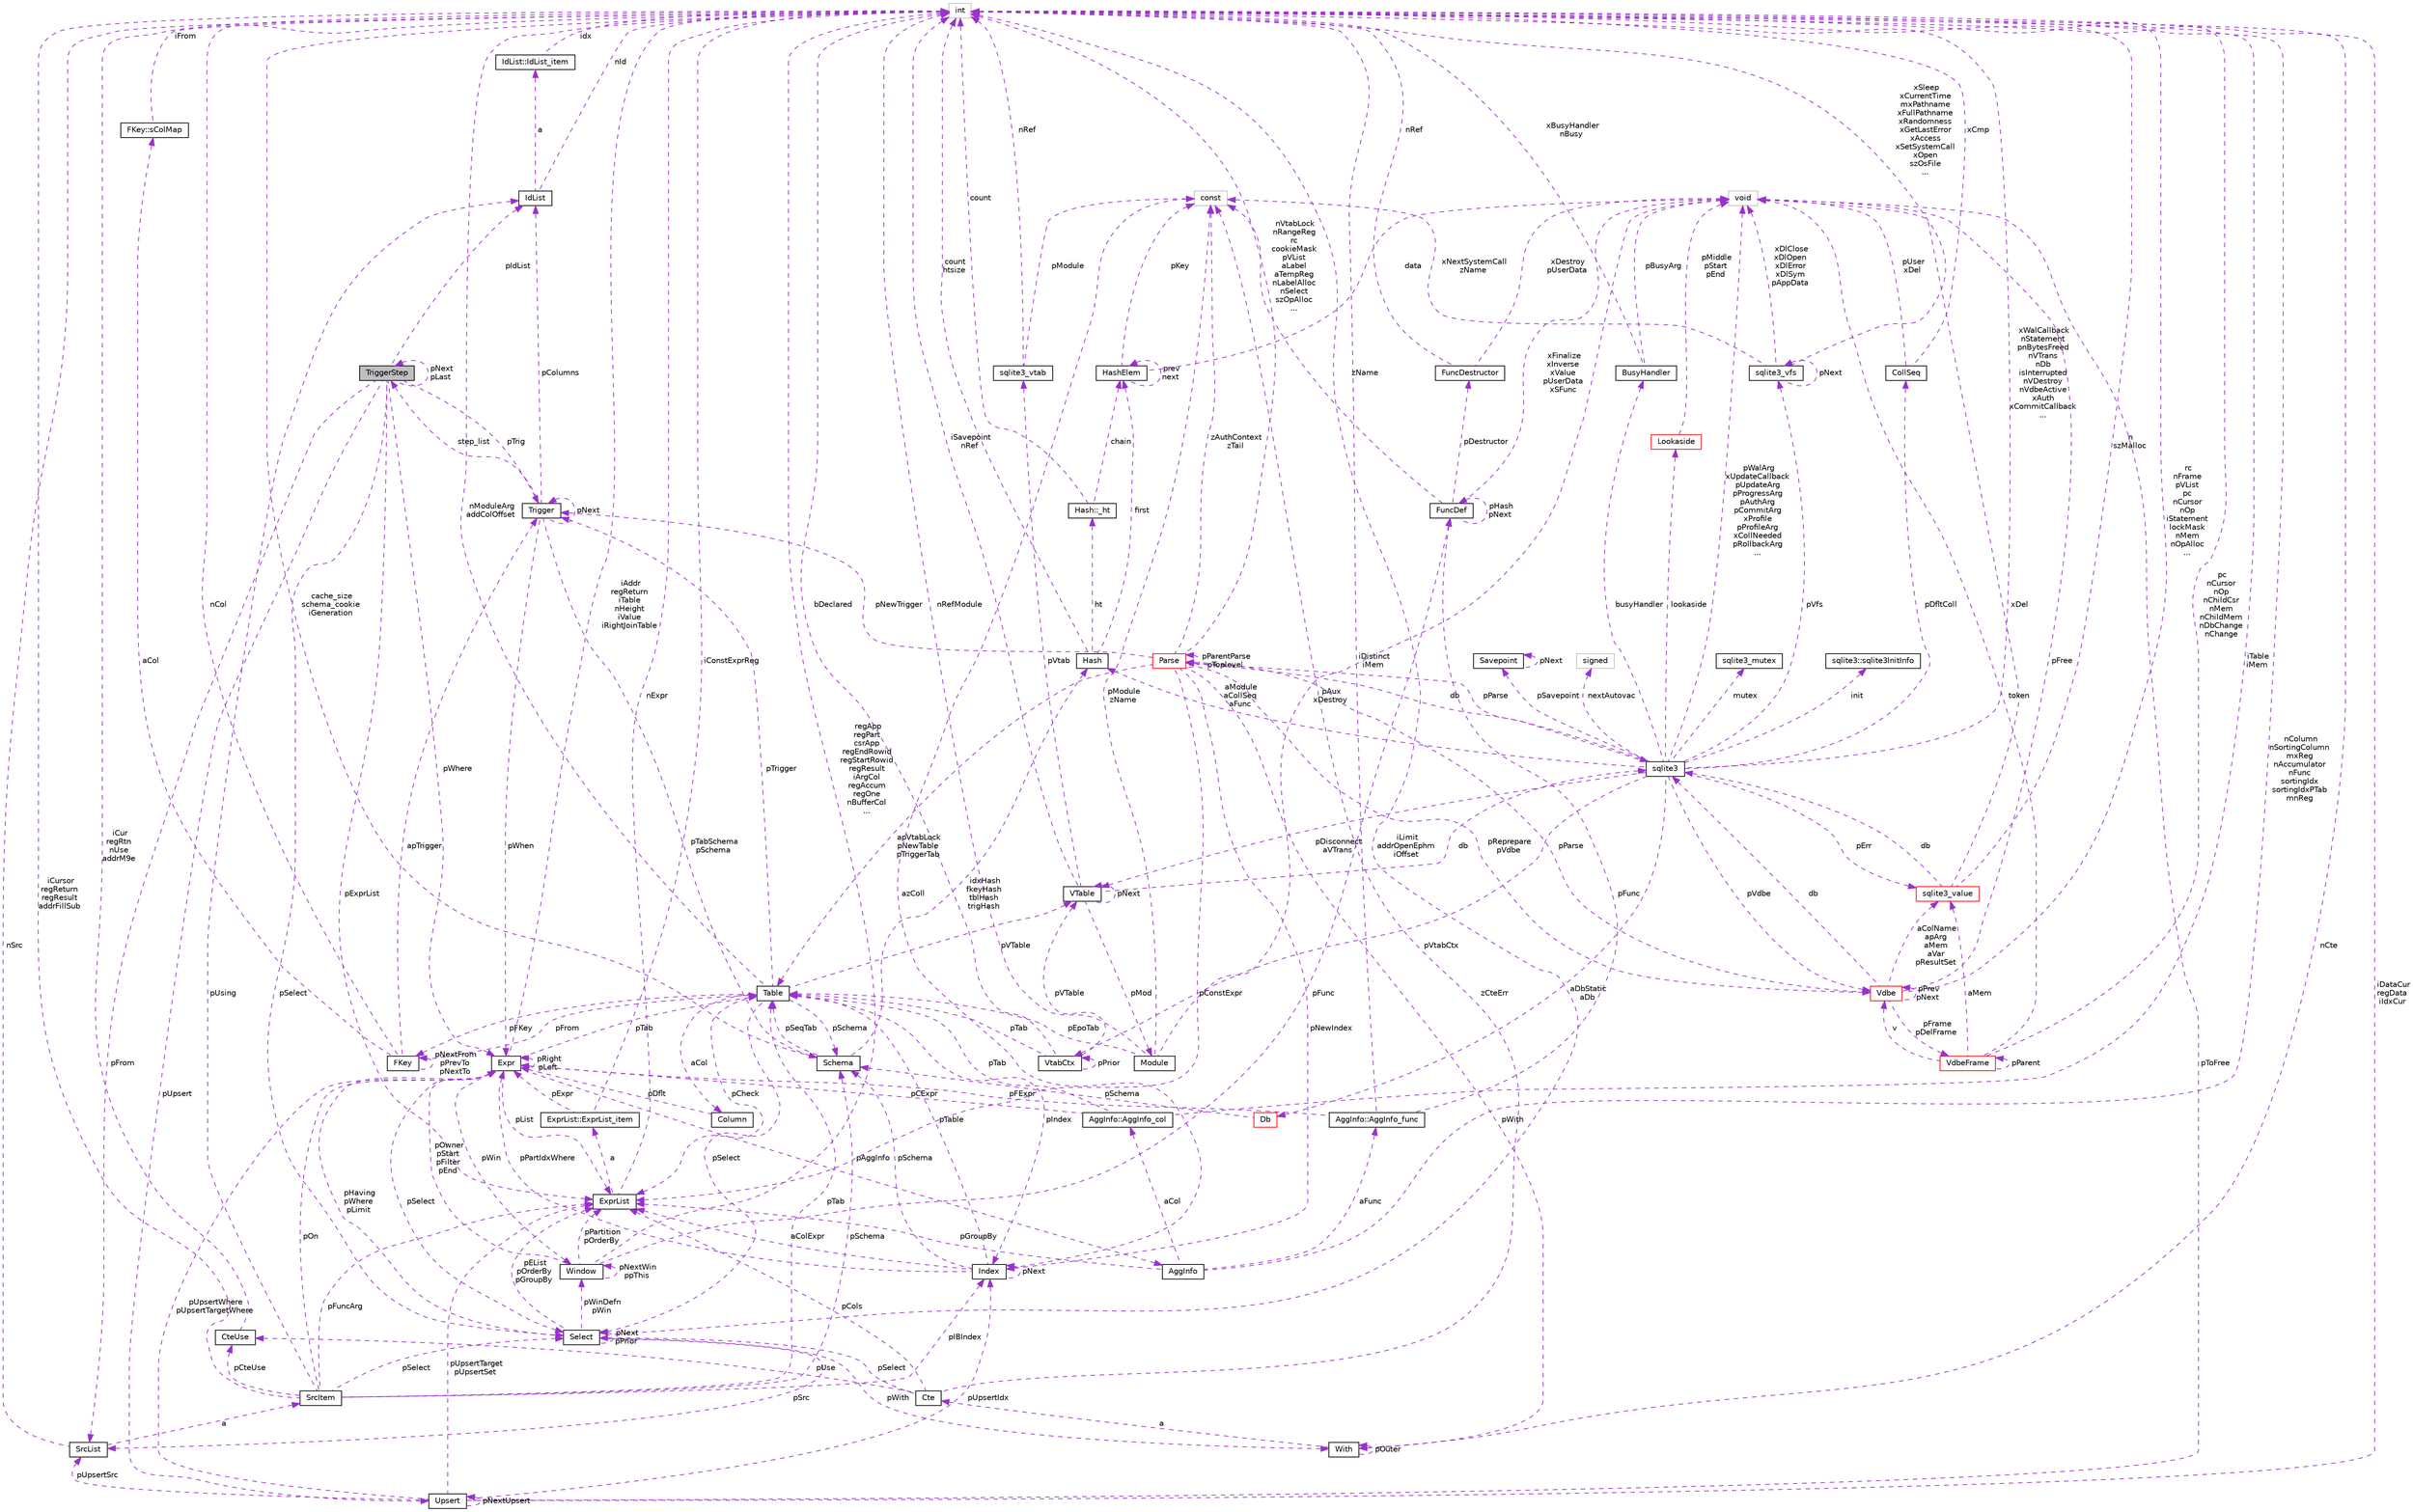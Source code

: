 digraph "TriggerStep"
{
 // LATEX_PDF_SIZE
  edge [fontname="Helvetica",fontsize="10",labelfontname="Helvetica",labelfontsize="10"];
  node [fontname="Helvetica",fontsize="10",shape=record];
  Node1 [label="TriggerStep",height=0.2,width=0.4,color="black", fillcolor="grey75", style="filled", fontcolor="black",tooltip=" "];
  Node1 -> Node1 [dir="back",color="darkorchid3",fontsize="10",style="dashed",label=" pNext\npLast" ,fontname="Helvetica"];
  Node2 -> Node1 [dir="back",color="darkorchid3",fontsize="10",style="dashed",label=" pWhere" ,fontname="Helvetica"];
  Node2 [label="Expr",height=0.2,width=0.4,color="black", fillcolor="white", style="filled",URL="$structExpr.html",tooltip=" "];
  Node3 -> Node2 [dir="back",color="darkorchid3",fontsize="10",style="dashed",label=" pAggInfo" ,fontname="Helvetica"];
  Node3 [label="AggInfo",height=0.2,width=0.4,color="black", fillcolor="white", style="filled",URL="$structAggInfo.html",tooltip=" "];
  Node4 -> Node3 [dir="back",color="darkorchid3",fontsize="10",style="dashed",label=" aCol" ,fontname="Helvetica"];
  Node4 [label="AggInfo::AggInfo_col",height=0.2,width=0.4,color="black", fillcolor="white", style="filled",URL="$structAggInfo_1_1AggInfo__col.html",tooltip=" "];
  Node2 -> Node4 [dir="back",color="darkorchid3",fontsize="10",style="dashed",label=" pCExpr" ,fontname="Helvetica"];
  Node5 -> Node4 [dir="back",color="darkorchid3",fontsize="10",style="dashed",label=" iTable\niMem" ,fontname="Helvetica"];
  Node5 [label="int",height=0.2,width=0.4,color="grey75", fillcolor="white", style="filled",tooltip=" "];
  Node6 -> Node4 [dir="back",color="darkorchid3",fontsize="10",style="dashed",label=" pTab" ,fontname="Helvetica"];
  Node6 [label="Table",height=0.2,width=0.4,color="black", fillcolor="white", style="filled",URL="$structTable.html",tooltip=" "];
  Node7 -> Node6 [dir="back",color="darkorchid3",fontsize="10",style="dashed",label=" pSchema" ,fontname="Helvetica"];
  Node7 [label="Schema",height=0.2,width=0.4,color="black", fillcolor="white", style="filled",URL="$structSchema.html",tooltip=" "];
  Node5 -> Node7 [dir="back",color="darkorchid3",fontsize="10",style="dashed",label=" cache_size\nschema_cookie\niGeneration" ,fontname="Helvetica"];
  Node6 -> Node7 [dir="back",color="darkorchid3",fontsize="10",style="dashed",label=" pSeqTab" ,fontname="Helvetica"];
  Node8 -> Node7 [dir="back",color="darkorchid3",fontsize="10",style="dashed",label=" idxHash\nfkeyHash\ntblHash\ntrigHash" ,fontname="Helvetica"];
  Node8 [label="Hash",height=0.2,width=0.4,color="black", fillcolor="white", style="filled",URL="$structHash.html",tooltip=" "];
  Node9 -> Node8 [dir="back",color="darkorchid3",fontsize="10",style="dashed",label=" ht" ,fontname="Helvetica"];
  Node9 [label="Hash::_ht",height=0.2,width=0.4,color="black", fillcolor="white", style="filled",URL="$structHash_1_1__ht.html",tooltip=" "];
  Node5 -> Node9 [dir="back",color="darkorchid3",fontsize="10",style="dashed",label=" count" ,fontname="Helvetica"];
  Node10 -> Node9 [dir="back",color="darkorchid3",fontsize="10",style="dashed",label=" chain" ,fontname="Helvetica"];
  Node10 [label="HashElem",height=0.2,width=0.4,color="black", fillcolor="white", style="filled",URL="$structHashElem.html",tooltip=" "];
  Node11 -> Node10 [dir="back",color="darkorchid3",fontsize="10",style="dashed",label=" data" ,fontname="Helvetica"];
  Node11 [label="void",height=0.2,width=0.4,color="grey75", fillcolor="white", style="filled",tooltip=" "];
  Node10 -> Node10 [dir="back",color="darkorchid3",fontsize="10",style="dashed",label=" prev\nnext" ,fontname="Helvetica"];
  Node12 -> Node10 [dir="back",color="darkorchid3",fontsize="10",style="dashed",label=" pKey" ,fontname="Helvetica"];
  Node12 [label="const",height=0.2,width=0.4,color="grey75", fillcolor="white", style="filled",tooltip=" "];
  Node5 -> Node8 [dir="back",color="darkorchid3",fontsize="10",style="dashed",label=" count\nhtsize" ,fontname="Helvetica"];
  Node10 -> Node8 [dir="back",color="darkorchid3",fontsize="10",style="dashed",label=" first" ,fontname="Helvetica"];
  Node13 -> Node6 [dir="back",color="darkorchid3",fontsize="10",style="dashed",label=" aCol" ,fontname="Helvetica"];
  Node13 [label="Column",height=0.2,width=0.4,color="black", fillcolor="white", style="filled",URL="$structColumn.html",tooltip=" "];
  Node2 -> Node13 [dir="back",color="darkorchid3",fontsize="10",style="dashed",label=" pDflt" ,fontname="Helvetica"];
  Node14 -> Node6 [dir="back",color="darkorchid3",fontsize="10",style="dashed",label=" pFKey" ,fontname="Helvetica"];
  Node14 [label="FKey",height=0.2,width=0.4,color="black", fillcolor="white", style="filled",URL="$structFKey.html",tooltip=" "];
  Node15 -> Node14 [dir="back",color="darkorchid3",fontsize="10",style="dashed",label=" aCol" ,fontname="Helvetica"];
  Node15 [label="FKey::sColMap",height=0.2,width=0.4,color="black", fillcolor="white", style="filled",URL="$structFKey_1_1sColMap.html",tooltip=" "];
  Node5 -> Node15 [dir="back",color="darkorchid3",fontsize="10",style="dashed",label=" iFrom" ,fontname="Helvetica"];
  Node14 -> Node14 [dir="back",color="darkorchid3",fontsize="10",style="dashed",label=" pNextFrom\npPrevTo\npNextTo" ,fontname="Helvetica"];
  Node5 -> Node14 [dir="back",color="darkorchid3",fontsize="10",style="dashed",label=" nCol" ,fontname="Helvetica"];
  Node6 -> Node14 [dir="back",color="darkorchid3",fontsize="10",style="dashed",label=" pFrom" ,fontname="Helvetica"];
  Node16 -> Node14 [dir="back",color="darkorchid3",fontsize="10",style="dashed",label=" apTrigger" ,fontname="Helvetica"];
  Node16 [label="Trigger",height=0.2,width=0.4,color="black", fillcolor="white", style="filled",URL="$structTrigger.html",tooltip=" "];
  Node1 -> Node16 [dir="back",color="darkorchid3",fontsize="10",style="dashed",label=" step_list" ,fontname="Helvetica"];
  Node7 -> Node16 [dir="back",color="darkorchid3",fontsize="10",style="dashed",label=" pTabSchema\npSchema" ,fontname="Helvetica"];
  Node2 -> Node16 [dir="back",color="darkorchid3",fontsize="10",style="dashed",label=" pWhen" ,fontname="Helvetica"];
  Node17 -> Node16 [dir="back",color="darkorchid3",fontsize="10",style="dashed",label=" pColumns" ,fontname="Helvetica"];
  Node17 [label="IdList",height=0.2,width=0.4,color="black", fillcolor="white", style="filled",URL="$structIdList.html",tooltip=" "];
  Node18 -> Node17 [dir="back",color="darkorchid3",fontsize="10",style="dashed",label=" a" ,fontname="Helvetica"];
  Node18 [label="IdList::IdList_item",height=0.2,width=0.4,color="black", fillcolor="white", style="filled",URL="$structIdList_1_1IdList__item.html",tooltip=" "];
  Node5 -> Node18 [dir="back",color="darkorchid3",fontsize="10",style="dashed",label=" idx" ,fontname="Helvetica"];
  Node5 -> Node17 [dir="back",color="darkorchid3",fontsize="10",style="dashed",label=" nId" ,fontname="Helvetica"];
  Node16 -> Node16 [dir="back",color="darkorchid3",fontsize="10",style="dashed",label=" pNext" ,fontname="Helvetica"];
  Node19 -> Node6 [dir="back",color="darkorchid3",fontsize="10",style="dashed",label=" pVTable" ,fontname="Helvetica"];
  Node19 [label="VTable",height=0.2,width=0.4,color="black", fillcolor="white", style="filled",URL="$structVTable.html",tooltip=" "];
  Node20 -> Node19 [dir="back",color="darkorchid3",fontsize="10",style="dashed",label=" db" ,fontname="Helvetica"];
  Node20 [label="sqlite3",height=0.2,width=0.4,color="black", fillcolor="white", style="filled",URL="$structsqlite3.html",tooltip=" "];
  Node21 -> Node20 [dir="back",color="darkorchid3",fontsize="10",style="dashed",label=" pVdbe" ,fontname="Helvetica"];
  Node21 [label="Vdbe",height=0.2,width=0.4,color="red", fillcolor="white", style="filled",URL="$structVdbe.html",tooltip=" "];
  Node21 -> Node21 [dir="back",color="darkorchid3",fontsize="10",style="dashed",label=" pPrev\npNext" ,fontname="Helvetica"];
  Node20 -> Node21 [dir="back",color="darkorchid3",fontsize="10",style="dashed",label=" db" ,fontname="Helvetica"];
  Node11 -> Node21 [dir="back",color="darkorchid3",fontsize="10",style="dashed",label=" pFree" ,fontname="Helvetica"];
  Node22 -> Node21 [dir="back",color="darkorchid3",fontsize="10",style="dashed",label=" aColName\napArg\naMem\naVar\npResultSet" ,fontname="Helvetica"];
  Node22 [label="sqlite3_value",height=0.2,width=0.4,color="red", fillcolor="white", style="filled",URL="$structsqlite3__value.html",tooltip=" "];
  Node20 -> Node22 [dir="back",color="darkorchid3",fontsize="10",style="dashed",label=" db" ,fontname="Helvetica"];
  Node11 -> Node22 [dir="back",color="darkorchid3",fontsize="10",style="dashed",label=" xDel" ,fontname="Helvetica"];
  Node5 -> Node22 [dir="back",color="darkorchid3",fontsize="10",style="dashed",label=" n\nszMalloc" ,fontname="Helvetica"];
  Node26 -> Node21 [dir="back",color="darkorchid3",fontsize="10",style="dashed",label=" pFrame\npDelFrame" ,fontname="Helvetica"];
  Node26 [label="VdbeFrame",height=0.2,width=0.4,color="red", fillcolor="white", style="filled",URL="$structVdbeFrame.html",tooltip=" "];
  Node21 -> Node26 [dir="back",color="darkorchid3",fontsize="10",style="dashed",label=" v" ,fontname="Helvetica"];
  Node11 -> Node26 [dir="back",color="darkorchid3",fontsize="10",style="dashed",label=" token" ,fontname="Helvetica"];
  Node22 -> Node26 [dir="back",color="darkorchid3",fontsize="10",style="dashed",label=" aMem" ,fontname="Helvetica"];
  Node26 -> Node26 [dir="back",color="darkorchid3",fontsize="10",style="dashed",label=" pParent" ,fontname="Helvetica"];
  Node5 -> Node26 [dir="back",color="darkorchid3",fontsize="10",style="dashed",label=" pc\nnCursor\nnOp\nnChildCsr\nnMem\nnChildMem\nnDbChange\nnChange" ,fontname="Helvetica"];
  Node5 -> Node21 [dir="back",color="darkorchid3",fontsize="10",style="dashed",label=" rc\nnFrame\npVList\npc\nnCursor\nnOp\niStatement\nlockMask\nnMem\nnOpAlloc\n..." ,fontname="Helvetica"];
  Node66 -> Node21 [dir="back",color="darkorchid3",fontsize="10",style="dashed",label=" pParse" ,fontname="Helvetica"];
  Node66 [label="Parse",height=0.2,width=0.4,color="red", fillcolor="white", style="filled",URL="$structParse.html",tooltip=" "];
  Node21 -> Node66 [dir="back",color="darkorchid3",fontsize="10",style="dashed",label=" pReprepare\npVdbe" ,fontname="Helvetica"];
  Node20 -> Node66 [dir="back",color="darkorchid3",fontsize="10",style="dashed",label=" db" ,fontname="Helvetica"];
  Node83 -> Node66 [dir="back",color="darkorchid3",fontsize="10",style="dashed",label=" pWith" ,fontname="Helvetica"];
  Node83 [label="With",height=0.2,width=0.4,color="black", fillcolor="white", style="filled",URL="$structWith.html",tooltip=" "];
  Node84 -> Node83 [dir="back",color="darkorchid3",fontsize="10",style="dashed",label=" a" ,fontname="Helvetica"];
  Node84 [label="Cte",height=0.2,width=0.4,color="black", fillcolor="white", style="filled",URL="$structCte.html",tooltip=" "];
  Node85 -> Node84 [dir="back",color="darkorchid3",fontsize="10",style="dashed",label=" pUse" ,fontname="Helvetica"];
  Node85 [label="CteUse",height=0.2,width=0.4,color="black", fillcolor="white", style="filled",URL="$structCteUse.html",tooltip=" "];
  Node5 -> Node85 [dir="back",color="darkorchid3",fontsize="10",style="dashed",label=" iCur\nregRtn\nnUse\naddrM9e" ,fontname="Helvetica"];
  Node86 -> Node84 [dir="back",color="darkorchid3",fontsize="10",style="dashed",label=" pSelect" ,fontname="Helvetica"];
  Node86 [label="Select",height=0.2,width=0.4,color="black", fillcolor="white", style="filled",URL="$structSelect.html",tooltip=" "];
  Node2 -> Node86 [dir="back",color="darkorchid3",fontsize="10",style="dashed",label=" pHaving\npWhere\npLimit" ,fontname="Helvetica"];
  Node83 -> Node86 [dir="back",color="darkorchid3",fontsize="10",style="dashed",label=" pWith" ,fontname="Helvetica"];
  Node5 -> Node86 [dir="back",color="darkorchid3",fontsize="10",style="dashed",label=" iLimit\naddrOpenEphm\niOffset" ,fontname="Helvetica"];
  Node86 -> Node86 [dir="back",color="darkorchid3",fontsize="10",style="dashed",label=" pNext\npPrior" ,fontname="Helvetica"];
  Node87 -> Node86 [dir="back",color="darkorchid3",fontsize="10",style="dashed",label=" pSrc" ,fontname="Helvetica"];
  Node87 [label="SrcList",height=0.2,width=0.4,color="black", fillcolor="white", style="filled",URL="$structSrcList.html",tooltip=" "];
  Node88 -> Node87 [dir="back",color="darkorchid3",fontsize="10",style="dashed",label=" a" ,fontname="Helvetica"];
  Node88 [label="SrcItem",height=0.2,width=0.4,color="black", fillcolor="white", style="filled",URL="$structSrcItem.html",tooltip=" "];
  Node7 -> Node88 [dir="back",color="darkorchid3",fontsize="10",style="dashed",label=" pSchema" ,fontname="Helvetica"];
  Node85 -> Node88 [dir="back",color="darkorchid3",fontsize="10",style="dashed",label=" pCteUse" ,fontname="Helvetica"];
  Node2 -> Node88 [dir="back",color="darkorchid3",fontsize="10",style="dashed",label=" pOn" ,fontname="Helvetica"];
  Node17 -> Node88 [dir="back",color="darkorchid3",fontsize="10",style="dashed",label=" pUsing" ,fontname="Helvetica"];
  Node5 -> Node88 [dir="back",color="darkorchid3",fontsize="10",style="dashed",label=" iCursor\nregReturn\nregResult\naddrFillSub" ,fontname="Helvetica"];
  Node6 -> Node88 [dir="back",color="darkorchid3",fontsize="10",style="dashed",label=" pTab" ,fontname="Helvetica"];
  Node86 -> Node88 [dir="back",color="darkorchid3",fontsize="10",style="dashed",label=" pSelect" ,fontname="Helvetica"];
  Node89 -> Node88 [dir="back",color="darkorchid3",fontsize="10",style="dashed",label=" pIBIndex" ,fontname="Helvetica"];
  Node89 [label="Index",height=0.2,width=0.4,color="black", fillcolor="white", style="filled",URL="$structIndex.html",tooltip=" "];
  Node7 -> Node89 [dir="back",color="darkorchid3",fontsize="10",style="dashed",label=" pSchema" ,fontname="Helvetica"];
  Node2 -> Node89 [dir="back",color="darkorchid3",fontsize="10",style="dashed",label=" pPartIdxWhere" ,fontname="Helvetica"];
  Node6 -> Node89 [dir="back",color="darkorchid3",fontsize="10",style="dashed",label=" pTable" ,fontname="Helvetica"];
  Node90 -> Node89 [dir="back",color="darkorchid3",fontsize="10",style="dashed",label=" aColExpr" ,fontname="Helvetica"];
  Node90 [label="ExprList",height=0.2,width=0.4,color="black", fillcolor="white", style="filled",URL="$structExprList.html",tooltip=" "];
  Node91 -> Node90 [dir="back",color="darkorchid3",fontsize="10",style="dashed",label=" a" ,fontname="Helvetica"];
  Node91 [label="ExprList::ExprList_item",height=0.2,width=0.4,color="black", fillcolor="white", style="filled",URL="$structExprList_1_1ExprList__item.html",tooltip=" "];
  Node2 -> Node91 [dir="back",color="darkorchid3",fontsize="10",style="dashed",label=" pExpr" ,fontname="Helvetica"];
  Node5 -> Node91 [dir="back",color="darkorchid3",fontsize="10",style="dashed",label=" iConstExprReg" ,fontname="Helvetica"];
  Node5 -> Node90 [dir="back",color="darkorchid3",fontsize="10",style="dashed",label=" nExpr" ,fontname="Helvetica"];
  Node12 -> Node89 [dir="back",color="darkorchid3",fontsize="10",style="dashed",label=" azColl" ,fontname="Helvetica"];
  Node89 -> Node89 [dir="back",color="darkorchid3",fontsize="10",style="dashed",label=" pNext" ,fontname="Helvetica"];
  Node90 -> Node88 [dir="back",color="darkorchid3",fontsize="10",style="dashed",label=" pFuncArg" ,fontname="Helvetica"];
  Node5 -> Node87 [dir="back",color="darkorchid3",fontsize="10",style="dashed",label=" nSrc" ,fontname="Helvetica"];
  Node90 -> Node86 [dir="back",color="darkorchid3",fontsize="10",style="dashed",label=" pEList\npOrderBy\npGroupBy" ,fontname="Helvetica"];
  Node92 -> Node86 [dir="back",color="darkorchid3",fontsize="10",style="dashed",label=" pWinDefn\npWin" ,fontname="Helvetica"];
  Node92 [label="Window",height=0.2,width=0.4,color="black", fillcolor="white", style="filled",URL="$structWindow.html",tooltip=" "];
  Node2 -> Node92 [dir="back",color="darkorchid3",fontsize="10",style="dashed",label=" pOwner\npStart\npFilter\npEnd" ,fontname="Helvetica"];
  Node5 -> Node92 [dir="back",color="darkorchid3",fontsize="10",style="dashed",label=" regApp\nregPart\ncsrApp\nregEndRowid\nregStartRowid\nregResult\niArgCol\nregAccum\nregOne\nnBufferCol\n..." ,fontname="Helvetica"];
  Node90 -> Node92 [dir="back",color="darkorchid3",fontsize="10",style="dashed",label=" pPartition\npOrderBy" ,fontname="Helvetica"];
  Node24 -> Node92 [dir="back",color="darkorchid3",fontsize="10",style="dashed",label=" pFunc" ,fontname="Helvetica"];
  Node24 [label="FuncDef",height=0.2,width=0.4,color="black", fillcolor="white", style="filled",URL="$structFuncDef.html",tooltip=" "];
  Node11 -> Node24 [dir="back",color="darkorchid3",fontsize="10",style="dashed",label=" xFinalize\nxInverse\nxValue\npUserData\nxSFunc" ,fontname="Helvetica"];
  Node25 -> Node24 [dir="back",color="darkorchid3",fontsize="10",style="dashed",label=" pDestructor" ,fontname="Helvetica"];
  Node25 [label="FuncDestructor",height=0.2,width=0.4,color="black", fillcolor="white", style="filled",URL="$structFuncDestructor.html",tooltip=" "];
  Node11 -> Node25 [dir="back",color="darkorchid3",fontsize="10",style="dashed",label=" xDestroy\npUserData" ,fontname="Helvetica"];
  Node5 -> Node25 [dir="back",color="darkorchid3",fontsize="10",style="dashed",label=" nRef" ,fontname="Helvetica"];
  Node12 -> Node24 [dir="back",color="darkorchid3",fontsize="10",style="dashed",label=" zName" ,fontname="Helvetica"];
  Node24 -> Node24 [dir="back",color="darkorchid3",fontsize="10",style="dashed",label=" pHash\npNext" ,fontname="Helvetica"];
  Node92 -> Node92 [dir="back",color="darkorchid3",fontsize="10",style="dashed",label=" pNextWin\nppThis" ,fontname="Helvetica"];
  Node12 -> Node84 [dir="back",color="darkorchid3",fontsize="10",style="dashed",label=" zCteErr" ,fontname="Helvetica"];
  Node90 -> Node84 [dir="back",color="darkorchid3",fontsize="10",style="dashed",label=" pCols" ,fontname="Helvetica"];
  Node83 -> Node83 [dir="back",color="darkorchid3",fontsize="10",style="dashed",label=" pOuter" ,fontname="Helvetica"];
  Node5 -> Node83 [dir="back",color="darkorchid3",fontsize="10",style="dashed",label=" nCte" ,fontname="Helvetica"];
  Node5 -> Node66 [dir="back",color="darkorchid3",fontsize="10",style="dashed",label=" nVtabLock\nnRangeReg\nrc\ncookieMask\npVList\naLabel\naTempReg\nnLabelAlloc\nnSelect\nszOpAlloc\n..." ,fontname="Helvetica"];
  Node6 -> Node66 [dir="back",color="darkorchid3",fontsize="10",style="dashed",label=" apVtabLock\npNewTable\npTriggerTab" ,fontname="Helvetica"];
  Node16 -> Node66 [dir="back",color="darkorchid3",fontsize="10",style="dashed",label=" pNewTrigger" ,fontname="Helvetica"];
  Node89 -> Node66 [dir="back",color="darkorchid3",fontsize="10",style="dashed",label=" pNewIndex" ,fontname="Helvetica"];
  Node12 -> Node66 [dir="back",color="darkorchid3",fontsize="10",style="dashed",label=" zAuthContext\nzTail" ,fontname="Helvetica"];
  Node90 -> Node66 [dir="back",color="darkorchid3",fontsize="10",style="dashed",label=" pConstExpr" ,fontname="Helvetica"];
  Node66 -> Node66 [dir="back",color="darkorchid3",fontsize="10",style="dashed",label=" pParentParse\npToplevel" ,fontname="Helvetica"];
  Node97 -> Node20 [dir="back",color="darkorchid3",fontsize="10",style="dashed",label=" pSavepoint" ,fontname="Helvetica"];
  Node97 [label="Savepoint",height=0.2,width=0.4,color="black", fillcolor="white", style="filled",URL="$structSavepoint.html",tooltip=" "];
  Node97 -> Node97 [dir="back",color="darkorchid3",fontsize="10",style="dashed",label=" pNext" ,fontname="Helvetica"];
  Node11 -> Node20 [dir="back",color="darkorchid3",fontsize="10",style="dashed",label=" pWalArg\nxUpdateCallback\npUpdateArg\npProgressArg\npAuthArg\npCommitArg\nxProfile\npProfileArg\nxCollNeeded\npRollbackArg\n..." ,fontname="Helvetica"];
  Node98 -> Node20 [dir="back",color="darkorchid3",fontsize="10",style="dashed",label=" lookaside" ,fontname="Helvetica"];
  Node98 [label="Lookaside",height=0.2,width=0.4,color="red", fillcolor="white", style="filled",URL="$structLookaside.html",tooltip=" "];
  Node11 -> Node98 [dir="back",color="darkorchid3",fontsize="10",style="dashed",label=" pMiddle\npStart\npEnd" ,fontname="Helvetica"];
  Node22 -> Node20 [dir="back",color="darkorchid3",fontsize="10",style="dashed",label=" pErr" ,fontname="Helvetica"];
  Node33 -> Node20 [dir="back",color="darkorchid3",fontsize="10",style="dashed",label=" mutex" ,fontname="Helvetica"];
  Node33 [label="sqlite3_mutex",height=0.2,width=0.4,color="black", fillcolor="white", style="filled",URL="$structsqlite3__mutex.html",tooltip=" "];
  Node43 -> Node20 [dir="back",color="darkorchid3",fontsize="10",style="dashed",label=" pVfs" ,fontname="Helvetica"];
  Node43 [label="sqlite3_vfs",height=0.2,width=0.4,color="black", fillcolor="white", style="filled",URL="$structsqlite3__vfs.html",tooltip=" "];
  Node11 -> Node43 [dir="back",color="darkorchid3",fontsize="10",style="dashed",label=" xDlClose\nxDlOpen\nxDlError\nxDlSym\npAppData" ,fontname="Helvetica"];
  Node43 -> Node43 [dir="back",color="darkorchid3",fontsize="10",style="dashed",label=" pNext" ,fontname="Helvetica"];
  Node5 -> Node43 [dir="back",color="darkorchid3",fontsize="10",style="dashed",label=" xSleep\nxCurrentTime\nmxPathname\nxFullPathname\nxRandomness\nxGetLastError\nxAccess\nxSetSystemCall\nxOpen\nszOsFile\n..." ,fontname="Helvetica"];
  Node12 -> Node43 [dir="back",color="darkorchid3",fontsize="10",style="dashed",label=" xNextSystemCall\nzName" ,fontname="Helvetica"];
  Node100 -> Node20 [dir="back",color="darkorchid3",fontsize="10",style="dashed",label=" init" ,fontname="Helvetica"];
  Node100 [label="sqlite3::sqlite3InitInfo",height=0.2,width=0.4,color="black", fillcolor="white", style="filled",URL="$structsqlite3_1_1sqlite3InitInfo.html",tooltip=" "];
  Node101 -> Node20 [dir="back",color="darkorchid3",fontsize="10",style="dashed",label=" busyHandler" ,fontname="Helvetica"];
  Node101 [label="BusyHandler",height=0.2,width=0.4,color="black", fillcolor="white", style="filled",URL="$structBusyHandler.html",tooltip=" "];
  Node11 -> Node101 [dir="back",color="darkorchid3",fontsize="10",style="dashed",label=" pBusyArg" ,fontname="Helvetica"];
  Node5 -> Node101 [dir="back",color="darkorchid3",fontsize="10",style="dashed",label=" xBusyHandler\nnBusy" ,fontname="Helvetica"];
  Node102 -> Node20 [dir="back",color="darkorchid3",fontsize="10",style="dashed",label=" pVtabCtx" ,fontname="Helvetica"];
  Node102 [label="VtabCtx",height=0.2,width=0.4,color="black", fillcolor="white", style="filled",URL="$structVtabCtx.html",tooltip=" "];
  Node102 -> Node102 [dir="back",color="darkorchid3",fontsize="10",style="dashed",label=" pPrior" ,fontname="Helvetica"];
  Node5 -> Node102 [dir="back",color="darkorchid3",fontsize="10",style="dashed",label=" bDeclared" ,fontname="Helvetica"];
  Node19 -> Node102 [dir="back",color="darkorchid3",fontsize="10",style="dashed",label=" pVTable" ,fontname="Helvetica"];
  Node6 -> Node102 [dir="back",color="darkorchid3",fontsize="10",style="dashed",label=" pTab" ,fontname="Helvetica"];
  Node48 -> Node20 [dir="back",color="darkorchid3",fontsize="10",style="dashed",label=" pDfltColl" ,fontname="Helvetica"];
  Node48 [label="CollSeq",height=0.2,width=0.4,color="black", fillcolor="white", style="filled",URL="$structCollSeq.html",tooltip=" "];
  Node11 -> Node48 [dir="back",color="darkorchid3",fontsize="10",style="dashed",label=" pUser\nxDel" ,fontname="Helvetica"];
  Node5 -> Node48 [dir="back",color="darkorchid3",fontsize="10",style="dashed",label=" xCmp" ,fontname="Helvetica"];
  Node19 -> Node20 [dir="back",color="darkorchid3",fontsize="10",style="dashed",label=" pDisconnect\naVTrans" ,fontname="Helvetica"];
  Node5 -> Node20 [dir="back",color="darkorchid3",fontsize="10",style="dashed",label=" xWalCallback\nnStatement\npnBytesFreed\nnVTrans\nnDb\nisInterrupted\nnVDestroy\nnVdbeActive\nxAuth\nxCommitCallback\n..." ,fontname="Helvetica"];
  Node65 -> Node20 [dir="back",color="darkorchid3",fontsize="10",style="dashed",label=" nextAutovac" ,fontname="Helvetica"];
  Node65 [label="signed",height=0.2,width=0.4,color="grey75", fillcolor="white", style="filled",tooltip=" "];
  Node103 -> Node20 [dir="back",color="darkorchid3",fontsize="10",style="dashed",label=" aDbStatic\naDb" ,fontname="Helvetica"];
  Node103 [label="Db",height=0.2,width=0.4,color="red", fillcolor="white", style="filled",URL="$structDb.html",tooltip=" "];
  Node7 -> Node103 [dir="back",color="darkorchid3",fontsize="10",style="dashed",label=" pSchema" ,fontname="Helvetica"];
  Node8 -> Node20 [dir="back",color="darkorchid3",fontsize="10",style="dashed",label=" aModule\naCollSeq\naFunc" ,fontname="Helvetica"];
  Node66 -> Node20 [dir="back",color="darkorchid3",fontsize="10",style="dashed",label=" pParse" ,fontname="Helvetica"];
  Node19 -> Node19 [dir="back",color="darkorchid3",fontsize="10",style="dashed",label=" pNext" ,fontname="Helvetica"];
  Node5 -> Node19 [dir="back",color="darkorchid3",fontsize="10",style="dashed",label=" iSavepoint\nnRef" ,fontname="Helvetica"];
  Node104 -> Node19 [dir="back",color="darkorchid3",fontsize="10",style="dashed",label=" pMod" ,fontname="Helvetica"];
  Node104 [label="Module",height=0.2,width=0.4,color="black", fillcolor="white", style="filled",URL="$structModule.html",tooltip=" "];
  Node11 -> Node104 [dir="back",color="darkorchid3",fontsize="10",style="dashed",label=" pAux\nxDestroy" ,fontname="Helvetica"];
  Node5 -> Node104 [dir="back",color="darkorchid3",fontsize="10",style="dashed",label=" nRefModule" ,fontname="Helvetica"];
  Node6 -> Node104 [dir="back",color="darkorchid3",fontsize="10",style="dashed",label=" pEpoTab" ,fontname="Helvetica"];
  Node12 -> Node104 [dir="back",color="darkorchid3",fontsize="10",style="dashed",label=" pModule\nzName" ,fontname="Helvetica"];
  Node50 -> Node19 [dir="back",color="darkorchid3",fontsize="10",style="dashed",label=" pVtab" ,fontname="Helvetica"];
  Node50 [label="sqlite3_vtab",height=0.2,width=0.4,color="black", fillcolor="white", style="filled",URL="$structsqlite3__vtab.html",tooltip=" "];
  Node5 -> Node50 [dir="back",color="darkorchid3",fontsize="10",style="dashed",label=" nRef" ,fontname="Helvetica"];
  Node12 -> Node50 [dir="back",color="darkorchid3",fontsize="10",style="dashed",label=" pModule" ,fontname="Helvetica"];
  Node5 -> Node6 [dir="back",color="darkorchid3",fontsize="10",style="dashed",label=" nModuleArg\naddColOffset" ,fontname="Helvetica"];
  Node16 -> Node6 [dir="back",color="darkorchid3",fontsize="10",style="dashed",label=" pTrigger" ,fontname="Helvetica"];
  Node86 -> Node6 [dir="back",color="darkorchid3",fontsize="10",style="dashed",label=" pSelect" ,fontname="Helvetica"];
  Node90 -> Node6 [dir="back",color="darkorchid3",fontsize="10",style="dashed",label=" pCheck" ,fontname="Helvetica"];
  Node89 -> Node6 [dir="back",color="darkorchid3",fontsize="10",style="dashed",label=" pIndex" ,fontname="Helvetica"];
  Node5 -> Node3 [dir="back",color="darkorchid3",fontsize="10",style="dashed",label=" nColumn\nnSortingColumn\nmxReg\nnAccumulator\nnFunc\nsortingIdx\nsortingIdxPTab\nmnReg" ,fontname="Helvetica"];
  Node105 -> Node3 [dir="back",color="darkorchid3",fontsize="10",style="dashed",label=" aFunc" ,fontname="Helvetica"];
  Node105 [label="AggInfo::AggInfo_func",height=0.2,width=0.4,color="black", fillcolor="white", style="filled",URL="$structAggInfo_1_1AggInfo__func.html",tooltip=" "];
  Node2 -> Node105 [dir="back",color="darkorchid3",fontsize="10",style="dashed",label=" pFExpr" ,fontname="Helvetica"];
  Node5 -> Node105 [dir="back",color="darkorchid3",fontsize="10",style="dashed",label=" iDistinct\niMem" ,fontname="Helvetica"];
  Node24 -> Node105 [dir="back",color="darkorchid3",fontsize="10",style="dashed",label=" pFunc" ,fontname="Helvetica"];
  Node90 -> Node3 [dir="back",color="darkorchid3",fontsize="10",style="dashed",label=" pGroupBy" ,fontname="Helvetica"];
  Node2 -> Node2 [dir="back",color="darkorchid3",fontsize="10",style="dashed",label=" pRight\npLeft" ,fontname="Helvetica"];
  Node5 -> Node2 [dir="back",color="darkorchid3",fontsize="10",style="dashed",label=" iAddr\nregReturn\niTable\nnHeight\niValue\niRightJoinTable" ,fontname="Helvetica"];
  Node6 -> Node2 [dir="back",color="darkorchid3",fontsize="10",style="dashed",label=" pTab" ,fontname="Helvetica"];
  Node86 -> Node2 [dir="back",color="darkorchid3",fontsize="10",style="dashed",label=" pSelect" ,fontname="Helvetica"];
  Node90 -> Node2 [dir="back",color="darkorchid3",fontsize="10",style="dashed",label=" pList" ,fontname="Helvetica"];
  Node92 -> Node2 [dir="back",color="darkorchid3",fontsize="10",style="dashed",label=" pWin" ,fontname="Helvetica"];
  Node17 -> Node1 [dir="back",color="darkorchid3",fontsize="10",style="dashed",label=" pIdList" ,fontname="Helvetica"];
  Node86 -> Node1 [dir="back",color="darkorchid3",fontsize="10",style="dashed",label=" pSelect" ,fontname="Helvetica"];
  Node16 -> Node1 [dir="back",color="darkorchid3",fontsize="10",style="dashed",label=" pTrig" ,fontname="Helvetica"];
  Node87 -> Node1 [dir="back",color="darkorchid3",fontsize="10",style="dashed",label=" pFrom" ,fontname="Helvetica"];
  Node90 -> Node1 [dir="back",color="darkorchid3",fontsize="10",style="dashed",label=" pExprList" ,fontname="Helvetica"];
  Node106 -> Node1 [dir="back",color="darkorchid3",fontsize="10",style="dashed",label=" pUpsert" ,fontname="Helvetica"];
  Node106 [label="Upsert",height=0.2,width=0.4,color="black", fillcolor="white", style="filled",URL="$structUpsert.html",tooltip=" "];
  Node2 -> Node106 [dir="back",color="darkorchid3",fontsize="10",style="dashed",label=" pUpsertWhere\npUpsertTargetWhere" ,fontname="Helvetica"];
  Node11 -> Node106 [dir="back",color="darkorchid3",fontsize="10",style="dashed",label=" pToFree" ,fontname="Helvetica"];
  Node5 -> Node106 [dir="back",color="darkorchid3",fontsize="10",style="dashed",label=" iDataCur\nregData\niIdxCur" ,fontname="Helvetica"];
  Node87 -> Node106 [dir="back",color="darkorchid3",fontsize="10",style="dashed",label=" pUpsertSrc" ,fontname="Helvetica"];
  Node89 -> Node106 [dir="back",color="darkorchid3",fontsize="10",style="dashed",label=" pUpsertIdx" ,fontname="Helvetica"];
  Node90 -> Node106 [dir="back",color="darkorchid3",fontsize="10",style="dashed",label=" pUpsertTarget\npUpsertSet" ,fontname="Helvetica"];
  Node106 -> Node106 [dir="back",color="darkorchid3",fontsize="10",style="dashed",label=" pNextUpsert" ,fontname="Helvetica"];
}
